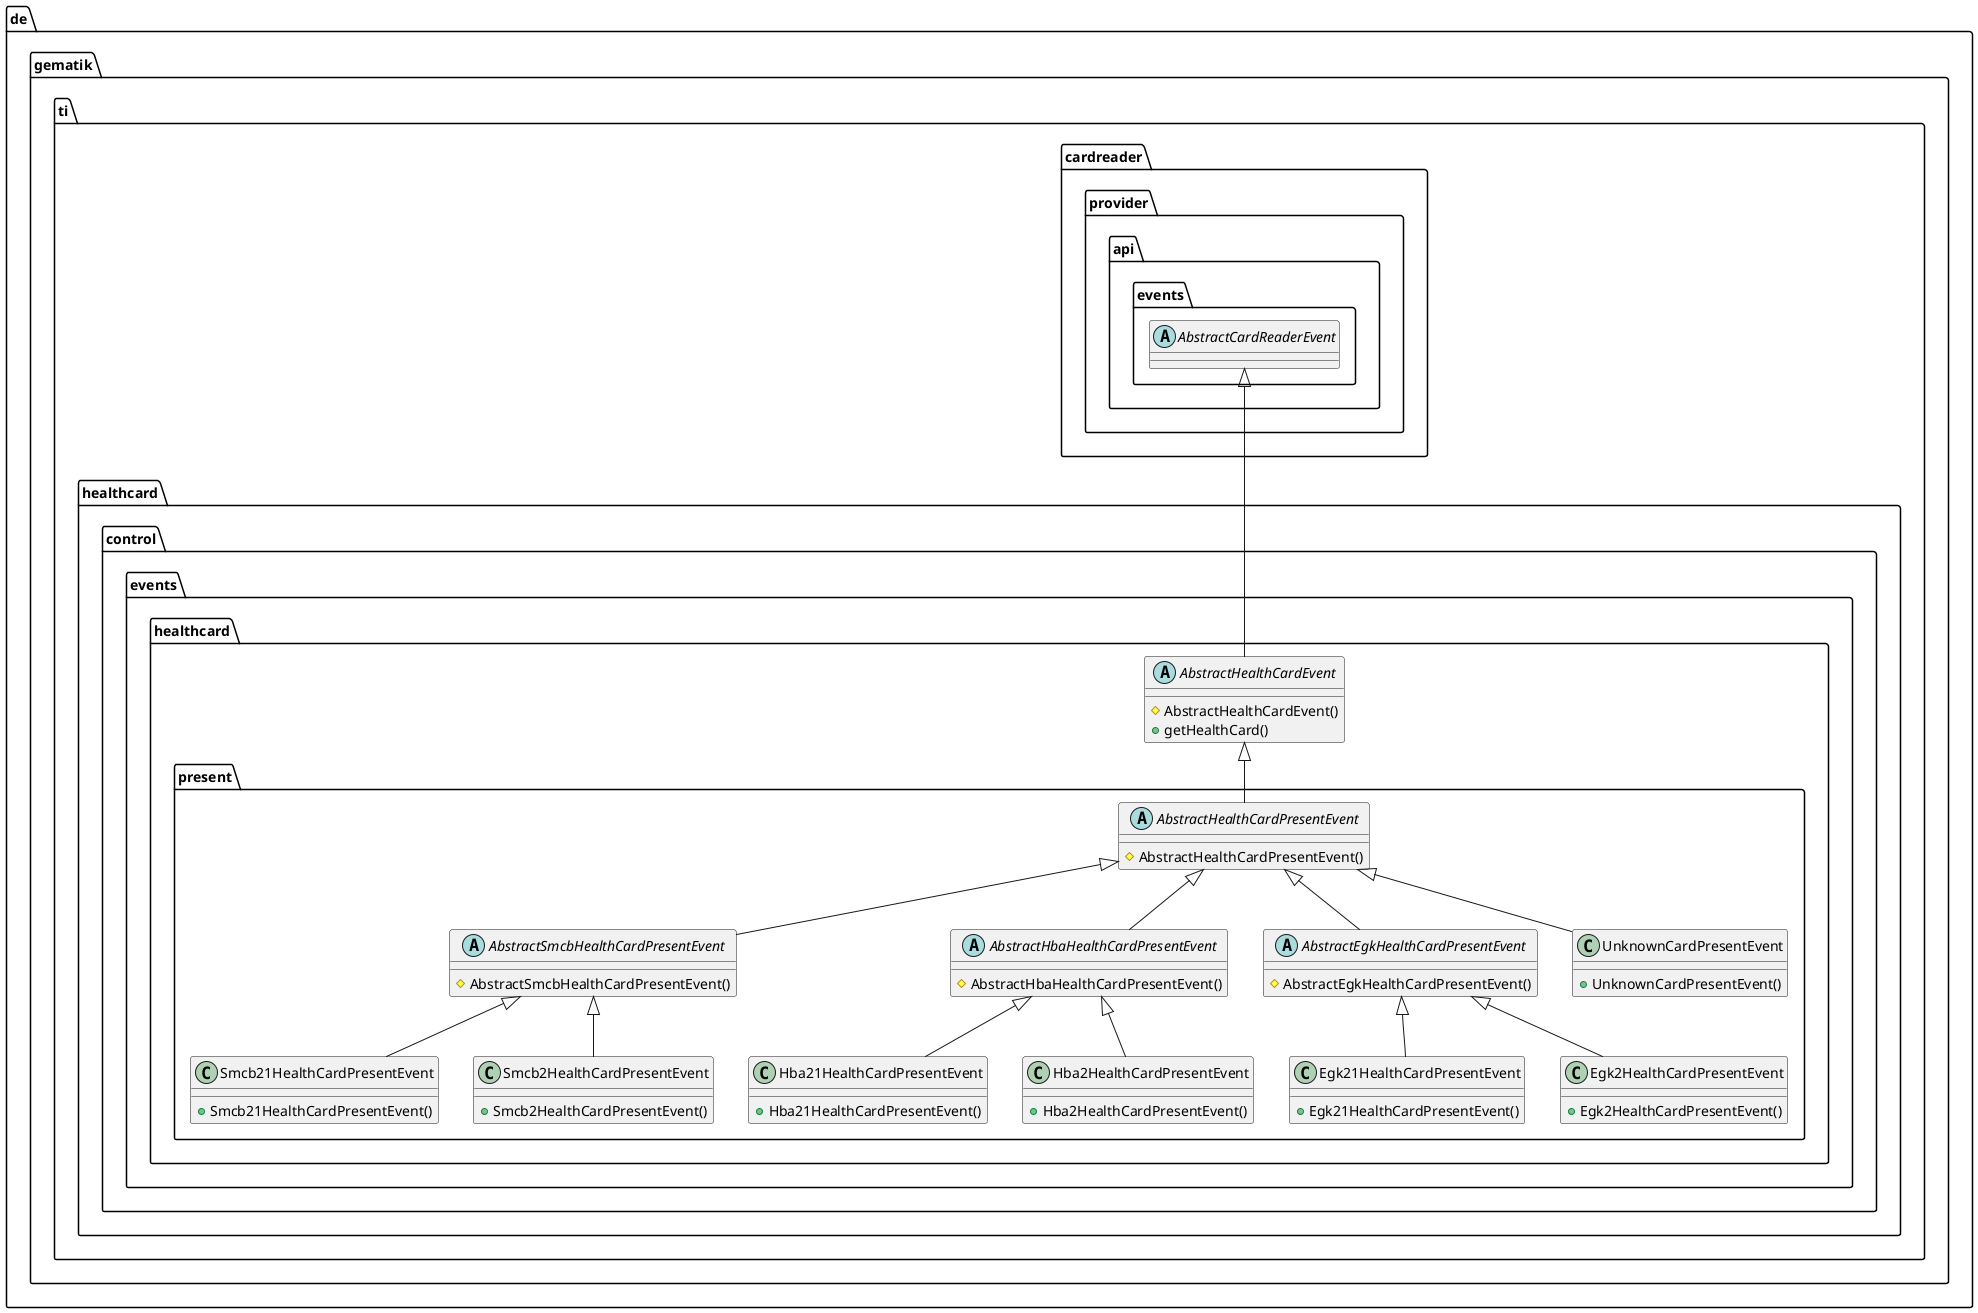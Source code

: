 @startuml

    package de.gematik.ti.healthcard.control.events.healthcard {
      package de.gematik.ti.healthcard.control.events.healthcard.present {
        abstract class AbstractEgkHealthCardPresentEvent {
            # AbstractEgkHealthCardPresentEvent()
        }
      }
    }


    package de.gematik.ti.healthcard.control.events.healthcard {
      package de.gematik.ti.healthcard.control.events.healthcard.present {
        abstract class AbstractHbaHealthCardPresentEvent {
            # AbstractHbaHealthCardPresentEvent()
        }
      }
    }


    package de.gematik.ti.healthcard.control.events.healthcard {
      package de.gematik.ti.healthcard.control.events.healthcard.present {
        abstract class AbstractHealthCardPresentEvent {
            # AbstractHealthCardPresentEvent()
        }
      }
    }


    package de.gematik.ti.healthcard.control.events.healthcard {
      package de.gematik.ti.healthcard.control.events.healthcard.present {
        abstract class AbstractSmcbHealthCardPresentEvent {
            # AbstractSmcbHealthCardPresentEvent()
        }
      }
    }


    package de.gematik.ti.healthcard.control.events.healthcard {
      package de.gematik.ti.healthcard.control.events.healthcard.present {
        class Egk21HealthCardPresentEvent {
            + Egk21HealthCardPresentEvent()
        }
      }
    }


    package de.gematik.ti.healthcard.control.events.healthcard {
      package de.gematik.ti.healthcard.control.events.healthcard.present {
        class Egk2HealthCardPresentEvent {
            + Egk2HealthCardPresentEvent()
        }
      }
    }


    package de.gematik.ti.healthcard.control.events.healthcard {
      package de.gematik.ti.healthcard.control.events.healthcard.present {
        class Hba21HealthCardPresentEvent {
            + Hba21HealthCardPresentEvent()
        }
      }
    }


    package de.gematik.ti.healthcard.control.events.healthcard {
      package de.gematik.ti.healthcard.control.events.healthcard.present {
        class Hba2HealthCardPresentEvent {
            + Hba2HealthCardPresentEvent()
        }
      }
    }


    package de.gematik.ti.healthcard.control.events.healthcard {
      package de.gematik.ti.healthcard.control.events.healthcard.present {
        class Smcb21HealthCardPresentEvent {
            + Smcb21HealthCardPresentEvent()
        }
      }
    }


    package de.gematik.ti.healthcard.control.events.healthcard {
      package de.gematik.ti.healthcard.control.events.healthcard.present {
        class Smcb2HealthCardPresentEvent {
            + Smcb2HealthCardPresentEvent()
        }
      }
    }


    package de.gematik.ti.healthcard.control.events.healthcard {
      package de.gematik.ti.healthcard.control.events.healthcard.present {
        class UnknownCardPresentEvent {
            + UnknownCardPresentEvent()
        }
      }
    }

      package de.gematik.ti.healthcard.control.events.healthcard {
        abstract class AbstractHealthCardEvent {
            # AbstractHealthCardEvent()
            + getHealthCard()
        }
      }

  package de.gematik.ti.cardreader.provider.api.events {
      abstract class AbstractCardReaderEvent {
      }
    }
  
  AbstractHealthCardEvent -up-|> AbstractCardReaderEvent
  AbstractEgkHealthCardPresentEvent -up-|> AbstractHealthCardPresentEvent
  AbstractHbaHealthCardPresentEvent -up-|> AbstractHealthCardPresentEvent
  AbstractHealthCardPresentEvent -up-|> AbstractHealthCardEvent
  AbstractSmcbHealthCardPresentEvent -up-|> AbstractHealthCardPresentEvent
  Egk21HealthCardPresentEvent -up-|> AbstractEgkHealthCardPresentEvent
  Egk2HealthCardPresentEvent -up-|> AbstractEgkHealthCardPresentEvent
  Hba21HealthCardPresentEvent -up-|> AbstractHbaHealthCardPresentEvent
  Hba2HealthCardPresentEvent -up-|> AbstractHbaHealthCardPresentEvent
  Smcb21HealthCardPresentEvent -up-|> AbstractSmcbHealthCardPresentEvent
  Smcb2HealthCardPresentEvent -up-|> AbstractSmcbHealthCardPresentEvent
  UnknownCardPresentEvent -up-|> AbstractHealthCardPresentEvent

@enduml
